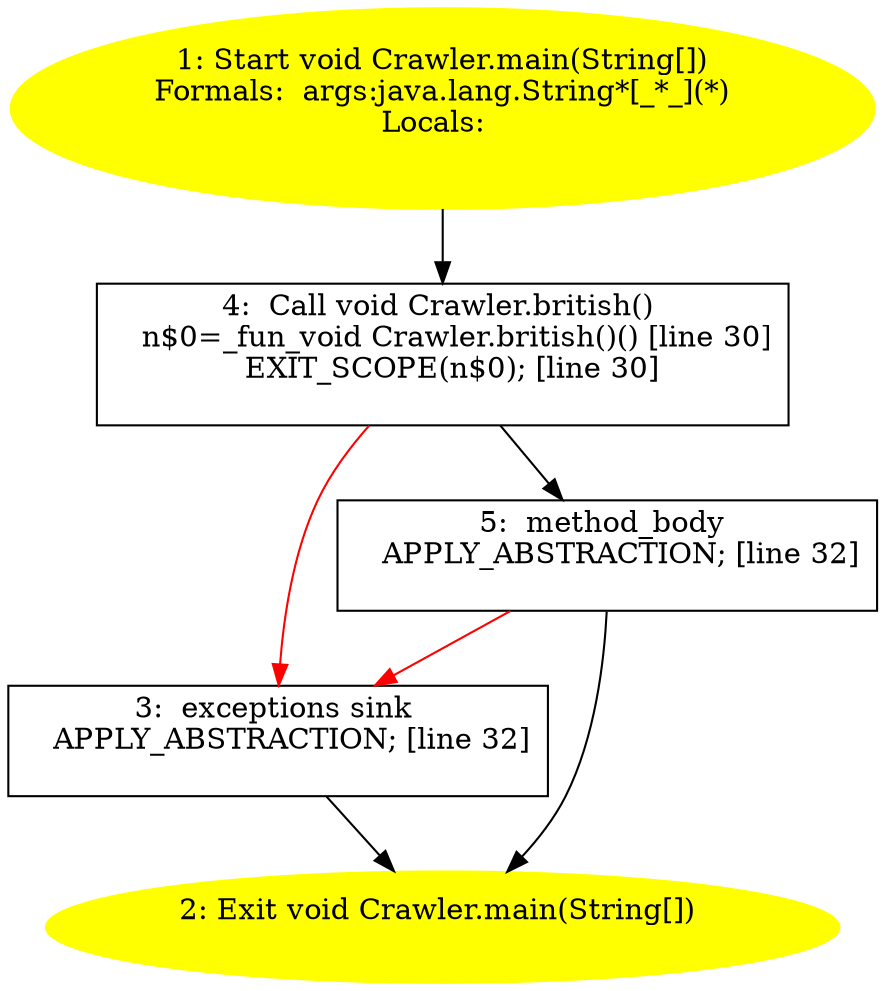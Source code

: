 /* @generated */
digraph cfg {
"com.dulishuo.qianmu.city.Crawler.main(java.lang.String[]):void.cb1644fc0c1adeba91f6d184f609b4bd_1" [label="1: Start void Crawler.main(String[])\nFormals:  args:java.lang.String*[_*_](*)\nLocals:  \n  " color=yellow style=filled]
	

	 "com.dulishuo.qianmu.city.Crawler.main(java.lang.String[]):void.cb1644fc0c1adeba91f6d184f609b4bd_1" -> "com.dulishuo.qianmu.city.Crawler.main(java.lang.String[]):void.cb1644fc0c1adeba91f6d184f609b4bd_4" ;
"com.dulishuo.qianmu.city.Crawler.main(java.lang.String[]):void.cb1644fc0c1adeba91f6d184f609b4bd_2" [label="2: Exit void Crawler.main(String[]) \n  " color=yellow style=filled]
	

"com.dulishuo.qianmu.city.Crawler.main(java.lang.String[]):void.cb1644fc0c1adeba91f6d184f609b4bd_3" [label="3:  exceptions sink \n   APPLY_ABSTRACTION; [line 32]\n " shape="box"]
	

	 "com.dulishuo.qianmu.city.Crawler.main(java.lang.String[]):void.cb1644fc0c1adeba91f6d184f609b4bd_3" -> "com.dulishuo.qianmu.city.Crawler.main(java.lang.String[]):void.cb1644fc0c1adeba91f6d184f609b4bd_2" ;
"com.dulishuo.qianmu.city.Crawler.main(java.lang.String[]):void.cb1644fc0c1adeba91f6d184f609b4bd_4" [label="4:  Call void Crawler.british() \n   n$0=_fun_void Crawler.british()() [line 30]\n  EXIT_SCOPE(n$0); [line 30]\n " shape="box"]
	

	 "com.dulishuo.qianmu.city.Crawler.main(java.lang.String[]):void.cb1644fc0c1adeba91f6d184f609b4bd_4" -> "com.dulishuo.qianmu.city.Crawler.main(java.lang.String[]):void.cb1644fc0c1adeba91f6d184f609b4bd_5" ;
	 "com.dulishuo.qianmu.city.Crawler.main(java.lang.String[]):void.cb1644fc0c1adeba91f6d184f609b4bd_4" -> "com.dulishuo.qianmu.city.Crawler.main(java.lang.String[]):void.cb1644fc0c1adeba91f6d184f609b4bd_3" [color="red" ];
"com.dulishuo.qianmu.city.Crawler.main(java.lang.String[]):void.cb1644fc0c1adeba91f6d184f609b4bd_5" [label="5:  method_body \n   APPLY_ABSTRACTION; [line 32]\n " shape="box"]
	

	 "com.dulishuo.qianmu.city.Crawler.main(java.lang.String[]):void.cb1644fc0c1adeba91f6d184f609b4bd_5" -> "com.dulishuo.qianmu.city.Crawler.main(java.lang.String[]):void.cb1644fc0c1adeba91f6d184f609b4bd_2" ;
	 "com.dulishuo.qianmu.city.Crawler.main(java.lang.String[]):void.cb1644fc0c1adeba91f6d184f609b4bd_5" -> "com.dulishuo.qianmu.city.Crawler.main(java.lang.String[]):void.cb1644fc0c1adeba91f6d184f609b4bd_3" [color="red" ];
}
